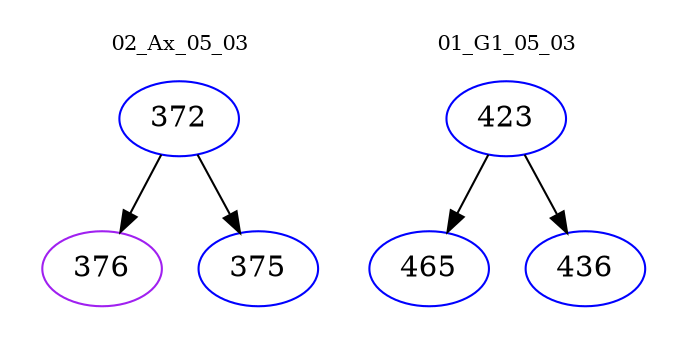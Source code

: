 digraph{
subgraph cluster_0 {
color = white
label = "02_Ax_05_03";
fontsize=10;
T0_372 [label="372", color="blue"]
T0_372 -> T0_376 [color="black"]
T0_376 [label="376", color="purple"]
T0_372 -> T0_375 [color="black"]
T0_375 [label="375", color="blue"]
}
subgraph cluster_1 {
color = white
label = "01_G1_05_03";
fontsize=10;
T1_423 [label="423", color="blue"]
T1_423 -> T1_465 [color="black"]
T1_465 [label="465", color="blue"]
T1_423 -> T1_436 [color="black"]
T1_436 [label="436", color="blue"]
}
}
